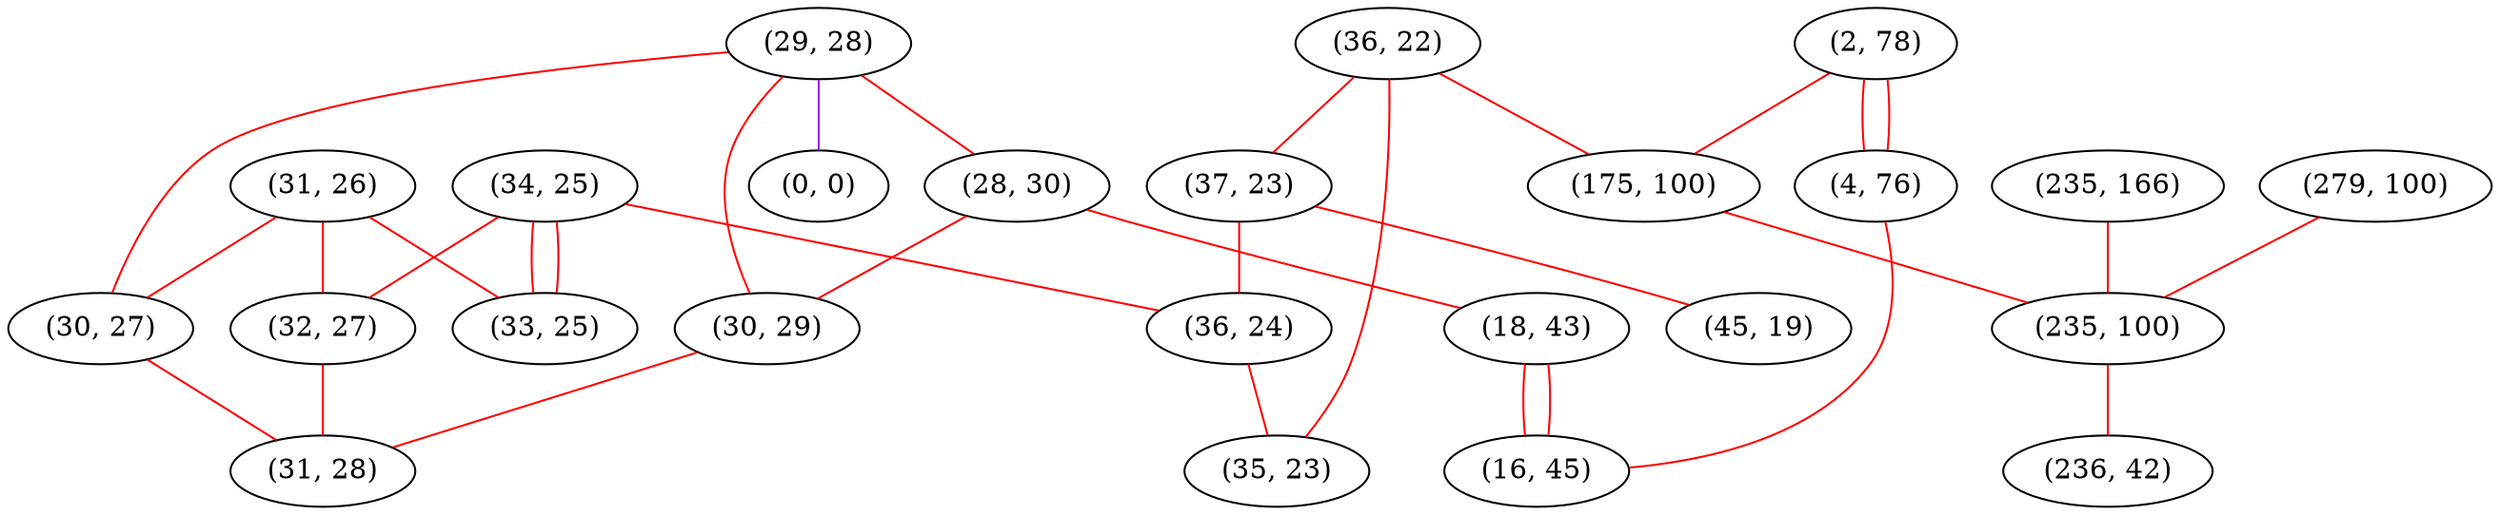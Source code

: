 graph "" {
"(29, 28)";
"(31, 26)";
"(34, 25)";
"(2, 78)";
"(30, 27)";
"(32, 27)";
"(28, 30)";
"(18, 43)";
"(36, 22)";
"(175, 100)";
"(37, 23)";
"(235, 166)";
"(279, 100)";
"(0, 0)";
"(235, 100)";
"(33, 25)";
"(30, 29)";
"(4, 76)";
"(36, 24)";
"(16, 45)";
"(31, 28)";
"(35, 23)";
"(45, 19)";
"(236, 42)";
"(29, 28)" -- "(30, 27)"  [color=red, key=0, weight=1];
"(29, 28)" -- "(0, 0)"  [color=purple, key=0, weight=4];
"(29, 28)" -- "(28, 30)"  [color=red, key=0, weight=1];
"(29, 28)" -- "(30, 29)"  [color=red, key=0, weight=1];
"(31, 26)" -- "(30, 27)"  [color=red, key=0, weight=1];
"(31, 26)" -- "(32, 27)"  [color=red, key=0, weight=1];
"(31, 26)" -- "(33, 25)"  [color=red, key=0, weight=1];
"(34, 25)" -- "(32, 27)"  [color=red, key=0, weight=1];
"(34, 25)" -- "(33, 25)"  [color=red, key=0, weight=1];
"(34, 25)" -- "(33, 25)"  [color=red, key=1, weight=1];
"(34, 25)" -- "(36, 24)"  [color=red, key=0, weight=1];
"(2, 78)" -- "(175, 100)"  [color=red, key=0, weight=1];
"(2, 78)" -- "(4, 76)"  [color=red, key=0, weight=1];
"(2, 78)" -- "(4, 76)"  [color=red, key=1, weight=1];
"(30, 27)" -- "(31, 28)"  [color=red, key=0, weight=1];
"(32, 27)" -- "(31, 28)"  [color=red, key=0, weight=1];
"(28, 30)" -- "(18, 43)"  [color=red, key=0, weight=1];
"(28, 30)" -- "(30, 29)"  [color=red, key=0, weight=1];
"(18, 43)" -- "(16, 45)"  [color=red, key=0, weight=1];
"(18, 43)" -- "(16, 45)"  [color=red, key=1, weight=1];
"(36, 22)" -- "(175, 100)"  [color=red, key=0, weight=1];
"(36, 22)" -- "(35, 23)"  [color=red, key=0, weight=1];
"(36, 22)" -- "(37, 23)"  [color=red, key=0, weight=1];
"(175, 100)" -- "(235, 100)"  [color=red, key=0, weight=1];
"(37, 23)" -- "(36, 24)"  [color=red, key=0, weight=1];
"(37, 23)" -- "(45, 19)"  [color=red, key=0, weight=1];
"(235, 166)" -- "(235, 100)"  [color=red, key=0, weight=1];
"(279, 100)" -- "(235, 100)"  [color=red, key=0, weight=1];
"(235, 100)" -- "(236, 42)"  [color=red, key=0, weight=1];
"(30, 29)" -- "(31, 28)"  [color=red, key=0, weight=1];
"(4, 76)" -- "(16, 45)"  [color=red, key=0, weight=1];
"(36, 24)" -- "(35, 23)"  [color=red, key=0, weight=1];
}
